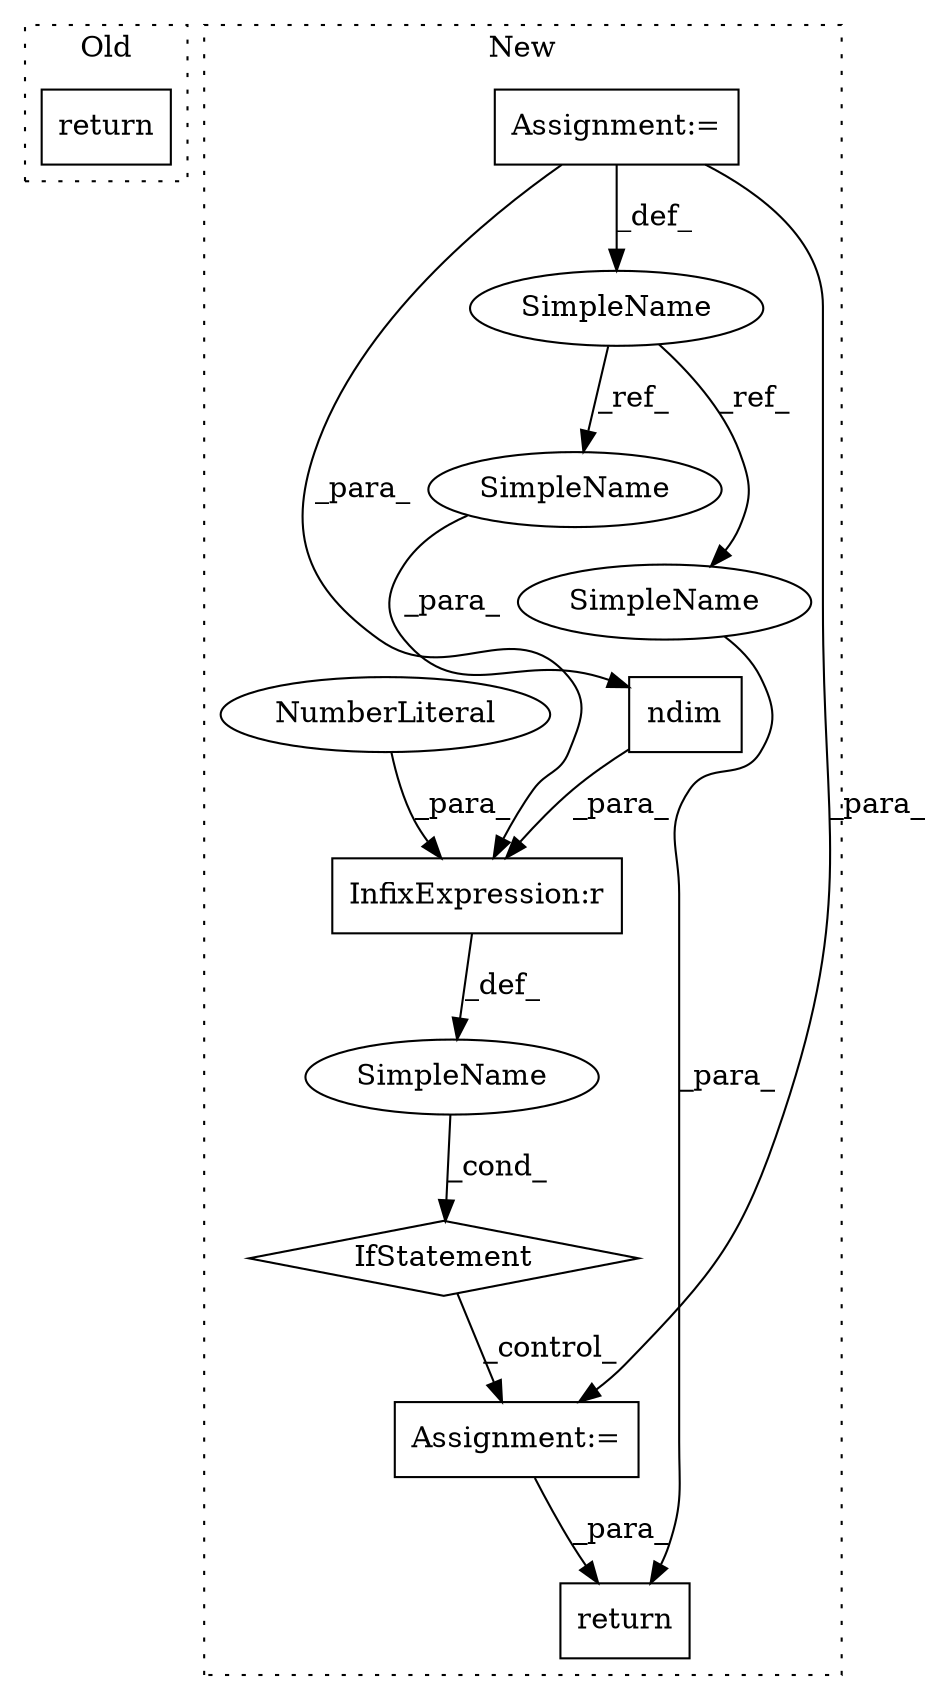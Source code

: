 digraph G {
subgraph cluster0 {
1 [label="return" a="41" s="2700" l="7" shape="box"];
label = "Old";
style="dotted";
}
subgraph cluster1 {
2 [label="ndim" a="32" s="2785,2793" l="5,1" shape="box"];
3 [label="InfixExpression:r" a="27" s="2794" l="4" shape="box"];
4 [label="NumberLiteral" a="34" s="2798" l="1" shape="ellipse"];
5 [label="IfStatement" a="25" s="2781,2799" l="4,2" shape="diamond"];
6 [label="Assignment:=" a="7" s="2812" l="1" shape="box"];
7 [label="SimpleName" a="42" s="" l="" shape="ellipse"];
8 [label="return" a="41" s="2843" l="7" shape="box"];
9 [label="SimpleName" a="42" s="2730" l="3" shape="ellipse"];
10 [label="Assignment:=" a="7" s="2609" l="8" shape="box"];
11 [label="SimpleName" a="42" s="2790" l="3" shape="ellipse"];
12 [label="SimpleName" a="42" s="2850" l="3" shape="ellipse"];
label = "New";
style="dotted";
}
2 -> 3 [label="_para_"];
3 -> 7 [label="_def_"];
4 -> 3 [label="_para_"];
5 -> 6 [label="_control_"];
6 -> 8 [label="_para_"];
7 -> 5 [label="_cond_"];
9 -> 11 [label="_ref_"];
9 -> 12 [label="_ref_"];
10 -> 3 [label="_para_"];
10 -> 6 [label="_para_"];
10 -> 9 [label="_def_"];
11 -> 2 [label="_para_"];
12 -> 8 [label="_para_"];
}